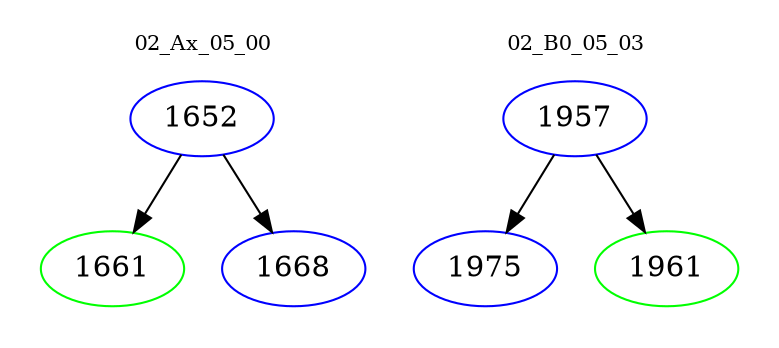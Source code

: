 digraph{
subgraph cluster_0 {
color = white
label = "02_Ax_05_00";
fontsize=10;
T0_1652 [label="1652", color="blue"]
T0_1652 -> T0_1661 [color="black"]
T0_1661 [label="1661", color="green"]
T0_1652 -> T0_1668 [color="black"]
T0_1668 [label="1668", color="blue"]
}
subgraph cluster_1 {
color = white
label = "02_B0_05_03";
fontsize=10;
T1_1957 [label="1957", color="blue"]
T1_1957 -> T1_1975 [color="black"]
T1_1975 [label="1975", color="blue"]
T1_1957 -> T1_1961 [color="black"]
T1_1961 [label="1961", color="green"]
}
}
